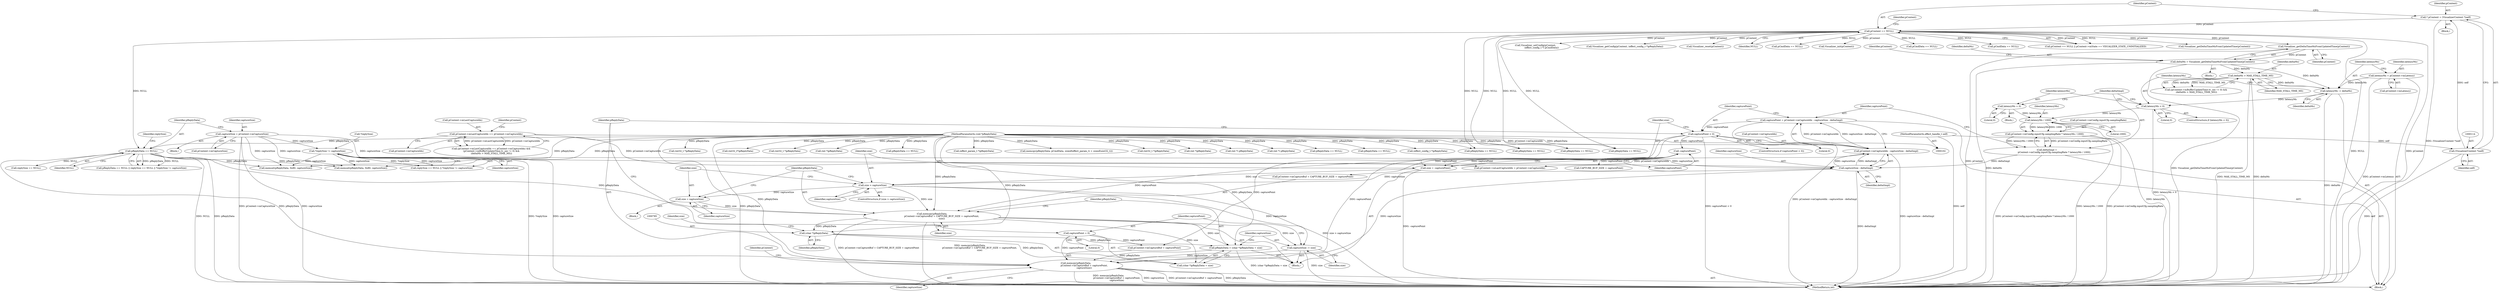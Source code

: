 digraph "0_Android_aeea52da00d210587fb3ed895de3d5f2e0264c88_11@API" {
"1000794" [label="(Call,memcpy(pReplyData,\n                       pContext->mCaptureBuf + capturePoint,\n                       captureSize))"];
"1000649" [label="(Call,pReplyData == NULL)"];
"1000108" [label="(MethodParameterIn,void *pReplyData)"];
"1000119" [label="(Call,pContext == NULL)"];
"1000111" [label="(Call,* pContext = (VisualizerContext *)self)"];
"1000113" [label="(Call,(VisualizerContext *)self)"];
"1000103" [label="(MethodParameterIn,effect_handle_t self)"];
"1000781" [label="(Call,pReplyData = (char *)pReplyData + size)"];
"1000784" [label="(Call,(char *)pReplyData)"];
"1000771" [label="(Call,memcpy(pReplyData,\n                           pContext->mCaptureBuf + CAPTURE_BUF_SIZE + capturePoint,\n                           size))"];
"1000761" [label="(Call,-capturePoint)"];
"1000754" [label="(Call,capturePoint < 0)"];
"1000744" [label="(Call,capturePoint = pContext->mCaptureIdx - captureSize - deltaSmpl)"];
"1000746" [label="(Call,pContext->mCaptureIdx - captureSize - deltaSmpl)"];
"1000678" [label="(Call,pContext->mLastCaptureIdx == pContext->mCaptureIdx)"];
"1000750" [label="(Call,captureSize - deltaSmpl)"];
"1000642" [label="(Call,captureSize = pContext->mCaptureSize)"];
"1000656" [label="(Call,*replySize != captureSize)"];
"1000730" [label="(Call,deltaSmpl =\n                    pContext->mConfig.inputCfg.samplingRate * latencyMs / 1000)"];
"1000732" [label="(Call,pContext->mConfig.inputCfg.samplingRate * latencyMs / 1000)"];
"1000740" [label="(Call,latencyMs / 1000)"];
"1000726" [label="(Call,latencyMs = 0)"];
"1000722" [label="(Call,latencyMs < 0)"];
"1000718" [label="(Call,latencyMs -= deltaMs)"];
"1000693" [label="(Call,deltaMs > MAX_STALL_TIME_MS)"];
"1000672" [label="(Call,deltaMs = Visualizer_getDeltaTimeMsFromUpdatedTime(pContext))"];
"1000674" [label="(Call,Visualizer_getDeltaTimeMsFromUpdatedTime(pContext))"];
"1000713" [label="(Call,latencyMs = pContext->mLatency)"];
"1000768" [label="(Call,size = captureSize)"];
"1000764" [label="(Call,size > captureSize)"];
"1000759" [label="(Call,size = -capturePoint)"];
"1000791" [label="(Call,capturePoint = 0)"];
"1000788" [label="(Call,captureSize -= size)"];
"1000781" [label="(Call,pReplyData = (char *)pReplyData + size)"];
"1000801" [label="(Identifier,captureSize)"];
"1000752" [label="(Identifier,deltaSmpl)"];
"1000769" [label="(Identifier,size)"];
"1000706" [label="(Call,memset(pReplyData, 0x80, captureSize))"];
"1000721" [label="(ControlStructure,if (latencyMs < 0))"];
"1000649" [label="(Call,pReplyData == NULL)"];
"1000113" [label="(Call,(VisualizerContext *)self)"];
"1000103" [label="(MethodParameterIn,effect_handle_t self)"];
"1000659" [label="(Identifier,captureSize)"];
"1000653" [label="(Call,replySize == NULL)"];
"1000713" [label="(Call,latencyMs = pContext->mLatency)"];
"1000751" [label="(Identifier,captureSize)"];
"1000724" [label="(Literal,0)"];
"1000194" [label="(Call,Visualizer_setConfig(pContext,\n                 (effect_config_t *) pCmdData))"];
"1000219" [label="(Call,Visualizer_getConfig(pContext, (effect_config_t *)pReplyData))"];
"1000678" [label="(Call,pContext->mLastCaptureIdx == pContext->mCaptureIdx)"];
"1000137" [label="(Call,pReplyData == NULL)"];
"1000694" [label="(Identifier,deltaMs)"];
"1000766" [label="(Identifier,captureSize)"];
"1000730" [label="(Call,deltaSmpl =\n                    pContext->mConfig.inputCfg.samplingRate * latencyMs / 1000)"];
"1000689" [label="(Identifier,pContext)"];
"1000777" [label="(Call,CAPTURE_BUF_SIZE + capturePoint)"];
"1000782" [label="(Identifier,pReplyData)"];
"1000654" [label="(Identifier,replySize)"];
"1000722" [label="(Call,latencyMs < 0)"];
"1000226" [label="(Call,Visualizer_reset(pContext))"];
"1000275" [label="(Call,pReplyData == NULL)"];
"1000714" [label="(Identifier,latencyMs)"];
"1000368" [label="(Call,(effect_param_t *)pReplyData)"];
"1000796" [label="(Call,pContext->mCaptureBuf + capturePoint)"];
"1000786" [label="(Identifier,pReplyData)"];
"1000804" [label="(Identifier,pContext)"];
"1000728" [label="(Literal,0)"];
"1000727" [label="(Identifier,latencyMs)"];
"1000121" [label="(Identifier,NULL)"];
"1000651" [label="(Identifier,NULL)"];
"1000811" [label="(Call,memset(pReplyData, 0x80, captureSize))"];
"1000746" [label="(Call,pContext->mCaptureIdx - captureSize - deltaSmpl)"];
"1000745" [label="(Identifier,capturePoint)"];
"1000788" [label="(Call,captureSize -= size)"];
"1000759" [label="(Call,size = -capturePoint)"];
"1000682" [label="(Call,pContext->mCaptureIdx)"];
"1000790" [label="(Identifier,size)"];
"1000732" [label="(Call,pContext->mConfig.inputCfg.samplingRate * latencyMs / 1000)"];
"1000767" [label="(Block,)"];
"1000720" [label="(Identifier,deltaMs)"];
"1000726" [label="(Call,latencyMs = 0)"];
"1000319" [label="(Call,pCmdData == NULL)"];
"1000115" [label="(Identifier,self)"];
"1000673" [label="(Identifier,deltaMs)"];
"1000718" [label="(Call,latencyMs -= deltaMs)"];
"1000754" [label="(Call,capturePoint < 0)"];
"1000357" [label="(Call,memcpy(pReplyData, pCmdData, sizeof(effect_param_t) + sizeof(uint32_t)))"];
"1000529" [label="(Call,(int32_t *)pReplyData)"];
"1000789" [label="(Identifier,captureSize)"];
"1000644" [label="(Call,pContext->mCaptureSize)"];
"1000111" [label="(Call,* pContext = (VisualizerContext *)self)"];
"1000652" [label="(Call,replySize == NULL || *replySize != captureSize)"];
"1000267" [label="(Call,(int *)pReplyData)"];
"1000155" [label="(Call,(int *) pReplyData)"];
"1000108" [label="(MethodParameterIn,void *pReplyData)"];
"1000711" [label="(Block,)"];
"1000203" [label="(Call,pReplyData == NULL)"];
"1000733" [label="(Call,pContext->mConfig.inputCfg.samplingRate)"];
"1000761" [label="(Call,-capturePoint)"];
"1000723" [label="(Identifier,latencyMs)"];
"1000191" [label="(Call,(int *) pReplyData)"];
"1000791" [label="(Call,capturePoint = 0)"];
"1000685" [label="(Call,(pContext->mBufferUpdateTime.tv_sec != 0) &&\n (deltaMs > MAX_STALL_TIME_MS))"];
"1000695" [label="(Identifier,MAX_STALL_TIME_MS)"];
"1000511" [label="(Call,pReplyData == NULL)"];
"1000333" [label="(Call,pReplyData == NULL)"];
"1000770" [label="(Identifier,captureSize)"];
"1000650" [label="(Identifier,pReplyData)"];
"1000741" [label="(Identifier,latencyMs)"];
"1000802" [label="(Call,pContext->mLastCaptureIdx = pContext->mCaptureIdx)"];
"1000792" [label="(Identifier,capturePoint)"];
"1000124" [label="(Identifier,pContext)"];
"1000640" [label="(Block,)"];
"1000158" [label="(Call,Visualizer_init(pContext))"];
"1000675" [label="(Identifier,pContext)"];
"1000740" [label="(Call,latencyMs / 1000)"];
"1000757" [label="(Block,)"];
"1000744" [label="(Call,capturePoint = pContext->mCaptureIdx - captureSize - deltaSmpl)"];
"1000232" [label="(Call,pReplyData == NULL)"];
"1000112" [label="(Identifier,pContext)"];
"1000742" [label="(Literal,1000)"];
"1000221" [label="(Call,(effect_config_t *)pReplyData)"];
"1000784" [label="(Call,(char *)pReplyData)"];
"1000164" [label="(Call,pCmdData == NULL)"];
"1000494" [label="(Call,pCmdData == NULL)"];
"1000672" [label="(Call,deltaMs = Visualizer_getDeltaTimeMsFromUpdatedTime(pContext))"];
"1000765" [label="(Identifier,size)"];
"1000629" [label="(Call,(int32_t *)pReplyData)"];
"1000118" [label="(Call,pContext == NULL || pContext->mState == VISUALIZER_STATE_UNINITIALIZED)"];
"1001028" [label="(MethodReturn,int)"];
"1000794" [label="(Call,memcpy(pReplyData,\n                       pContext->mCaptureBuf + capturePoint,\n                       captureSize))"];
"1000731" [label="(Identifier,deltaSmpl)"];
"1000753" [label="(ControlStructure,if (capturePoint < 0))"];
"1000119" [label="(Call,pContext == NULL)"];
"1000750" [label="(Call,captureSize - deltaSmpl)"];
"1000120" [label="(Identifier,pContext)"];
"1000715" [label="(Call,pContext->mLatency)"];
"1000643" [label="(Identifier,captureSize)"];
"1000958" [label="(Call,(int32_t*)pReplyData)"];
"1000833" [label="(Call,Visualizer_getDeltaTimeMsFromUpdatedTime(pContext))"];
"1000719" [label="(Identifier,latencyMs)"];
"1000693" [label="(Call,deltaMs > MAX_STALL_TIME_MS)"];
"1000674" [label="(Call,Visualizer_getDeltaTimeMsFromUpdatedTime(pContext))"];
"1000772" [label="(Identifier,pReplyData)"];
"1000556" [label="(Call,(int32_t *)pReplyData)"];
"1000677" [label="(Call,(pContext->mLastCaptureIdx == pContext->mCaptureIdx) &&\n (pContext->mBufferUpdateTime.tv_sec != 0) &&\n (deltaMs > MAX_STALL_TIME_MS))"];
"1000656" [label="(Call,*replySize != captureSize)"];
"1000670" [label="(Block,)"];
"1000793" [label="(Literal,0)"];
"1000756" [label="(Literal,0)"];
"1000783" [label="(Call,(char *)pReplyData + size)"];
"1000763" [label="(ControlStructure,if (size > captureSize))"];
"1000773" [label="(Call,pContext->mCaptureBuf + CAPTURE_BUF_SIZE + capturePoint)"];
"1000310" [label="(Call,(int *)pReplyData)"];
"1000657" [label="(Call,*replySize)"];
"1000764" [label="(Call,size > captureSize)"];
"1000642" [label="(Call,captureSize = pContext->mCaptureSize)"];
"1000795" [label="(Identifier,pReplyData)"];
"1000780" [label="(Identifier,size)"];
"1000771" [label="(Call,memcpy(pReplyData,\n                           pContext->mCaptureBuf + CAPTURE_BUF_SIZE + capturePoint,\n                           size))"];
"1000755" [label="(Identifier,capturePoint)"];
"1000760" [label="(Identifier,size)"];
"1000648" [label="(Call,pReplyData == NULL || replySize == NULL || *replySize != captureSize)"];
"1000768" [label="(Call,size = captureSize)"];
"1000679" [label="(Call,pContext->mLastCaptureIdx)"];
"1000109" [label="(Block,)"];
"1000787" [label="(Identifier,size)"];
"1000680" [label="(Identifier,pContext)"];
"1000762" [label="(Identifier,capturePoint)"];
"1000173" [label="(Call,pReplyData == NULL)"];
"1000725" [label="(Block,)"];
"1000747" [label="(Call,pContext->mCaptureIdx)"];
"1000794" -> "1000711"  [label="AST: "];
"1000794" -> "1000801"  [label="CFG: "];
"1000795" -> "1000794"  [label="AST: "];
"1000796" -> "1000794"  [label="AST: "];
"1000801" -> "1000794"  [label="AST: "];
"1000804" -> "1000794"  [label="CFG: "];
"1000794" -> "1001028"  [label="DDG: pContext->mCaptureBuf + capturePoint"];
"1000794" -> "1001028"  [label="DDG: pReplyData"];
"1000794" -> "1001028"  [label="DDG: memcpy(pReplyData,\n                       pContext->mCaptureBuf + capturePoint,\n                       captureSize)"];
"1000794" -> "1001028"  [label="DDG: captureSize"];
"1000649" -> "1000794"  [label="DDG: pReplyData"];
"1000781" -> "1000794"  [label="DDG: pReplyData"];
"1000108" -> "1000794"  [label="DDG: pReplyData"];
"1000791" -> "1000794"  [label="DDG: capturePoint"];
"1000754" -> "1000794"  [label="DDG: capturePoint"];
"1000750" -> "1000794"  [label="DDG: captureSize"];
"1000788" -> "1000794"  [label="DDG: captureSize"];
"1000649" -> "1000648"  [label="AST: "];
"1000649" -> "1000651"  [label="CFG: "];
"1000650" -> "1000649"  [label="AST: "];
"1000651" -> "1000649"  [label="AST: "];
"1000654" -> "1000649"  [label="CFG: "];
"1000648" -> "1000649"  [label="CFG: "];
"1000649" -> "1001028"  [label="DDG: pReplyData"];
"1000649" -> "1001028"  [label="DDG: NULL"];
"1000649" -> "1000648"  [label="DDG: pReplyData"];
"1000649" -> "1000648"  [label="DDG: NULL"];
"1000108" -> "1000649"  [label="DDG: pReplyData"];
"1000119" -> "1000649"  [label="DDG: NULL"];
"1000649" -> "1000653"  [label="DDG: NULL"];
"1000649" -> "1000706"  [label="DDG: pReplyData"];
"1000649" -> "1000771"  [label="DDG: pReplyData"];
"1000649" -> "1000811"  [label="DDG: pReplyData"];
"1000108" -> "1000102"  [label="AST: "];
"1000108" -> "1001028"  [label="DDG: pReplyData"];
"1000108" -> "1000137"  [label="DDG: pReplyData"];
"1000108" -> "1000155"  [label="DDG: pReplyData"];
"1000108" -> "1000173"  [label="DDG: pReplyData"];
"1000108" -> "1000191"  [label="DDG: pReplyData"];
"1000108" -> "1000203"  [label="DDG: pReplyData"];
"1000108" -> "1000221"  [label="DDG: pReplyData"];
"1000108" -> "1000232"  [label="DDG: pReplyData"];
"1000108" -> "1000267"  [label="DDG: pReplyData"];
"1000108" -> "1000275"  [label="DDG: pReplyData"];
"1000108" -> "1000310"  [label="DDG: pReplyData"];
"1000108" -> "1000333"  [label="DDG: pReplyData"];
"1000108" -> "1000357"  [label="DDG: pReplyData"];
"1000108" -> "1000368"  [label="DDG: pReplyData"];
"1000108" -> "1000511"  [label="DDG: pReplyData"];
"1000108" -> "1000529"  [label="DDG: pReplyData"];
"1000108" -> "1000556"  [label="DDG: pReplyData"];
"1000108" -> "1000629"  [label="DDG: pReplyData"];
"1000108" -> "1000706"  [label="DDG: pReplyData"];
"1000108" -> "1000771"  [label="DDG: pReplyData"];
"1000108" -> "1000781"  [label="DDG: pReplyData"];
"1000108" -> "1000784"  [label="DDG: pReplyData"];
"1000108" -> "1000811"  [label="DDG: pReplyData"];
"1000108" -> "1000958"  [label="DDG: pReplyData"];
"1000119" -> "1000118"  [label="AST: "];
"1000119" -> "1000121"  [label="CFG: "];
"1000120" -> "1000119"  [label="AST: "];
"1000121" -> "1000119"  [label="AST: "];
"1000124" -> "1000119"  [label="CFG: "];
"1000118" -> "1000119"  [label="CFG: "];
"1000119" -> "1001028"  [label="DDG: NULL"];
"1000119" -> "1001028"  [label="DDG: pContext"];
"1000119" -> "1000118"  [label="DDG: pContext"];
"1000119" -> "1000118"  [label="DDG: NULL"];
"1000111" -> "1000119"  [label="DDG: pContext"];
"1000119" -> "1000137"  [label="DDG: NULL"];
"1000119" -> "1000158"  [label="DDG: pContext"];
"1000119" -> "1000164"  [label="DDG: NULL"];
"1000119" -> "1000194"  [label="DDG: pContext"];
"1000119" -> "1000203"  [label="DDG: NULL"];
"1000119" -> "1000219"  [label="DDG: pContext"];
"1000119" -> "1000226"  [label="DDG: pContext"];
"1000119" -> "1000232"  [label="DDG: NULL"];
"1000119" -> "1000275"  [label="DDG: NULL"];
"1000119" -> "1000319"  [label="DDG: NULL"];
"1000119" -> "1000494"  [label="DDG: NULL"];
"1000119" -> "1000674"  [label="DDG: pContext"];
"1000119" -> "1000833"  [label="DDG: pContext"];
"1000111" -> "1000109"  [label="AST: "];
"1000111" -> "1000113"  [label="CFG: "];
"1000112" -> "1000111"  [label="AST: "];
"1000113" -> "1000111"  [label="AST: "];
"1000120" -> "1000111"  [label="CFG: "];
"1000111" -> "1001028"  [label="DDG: (VisualizerContext *)self"];
"1000113" -> "1000111"  [label="DDG: self"];
"1000113" -> "1000115"  [label="CFG: "];
"1000114" -> "1000113"  [label="AST: "];
"1000115" -> "1000113"  [label="AST: "];
"1000113" -> "1001028"  [label="DDG: self"];
"1000103" -> "1000113"  [label="DDG: self"];
"1000103" -> "1000102"  [label="AST: "];
"1000103" -> "1001028"  [label="DDG: self"];
"1000781" -> "1000757"  [label="AST: "];
"1000781" -> "1000783"  [label="CFG: "];
"1000782" -> "1000781"  [label="AST: "];
"1000783" -> "1000781"  [label="AST: "];
"1000789" -> "1000781"  [label="CFG: "];
"1000781" -> "1001028"  [label="DDG: (char *)pReplyData + size"];
"1000784" -> "1000781"  [label="DDG: pReplyData"];
"1000771" -> "1000781"  [label="DDG: size"];
"1000784" -> "1000783"  [label="AST: "];
"1000784" -> "1000786"  [label="CFG: "];
"1000785" -> "1000784"  [label="AST: "];
"1000786" -> "1000784"  [label="AST: "];
"1000787" -> "1000784"  [label="CFG: "];
"1000784" -> "1000783"  [label="DDG: pReplyData"];
"1000771" -> "1000784"  [label="DDG: pReplyData"];
"1000771" -> "1000757"  [label="AST: "];
"1000771" -> "1000780"  [label="CFG: "];
"1000772" -> "1000771"  [label="AST: "];
"1000773" -> "1000771"  [label="AST: "];
"1000780" -> "1000771"  [label="AST: "];
"1000782" -> "1000771"  [label="CFG: "];
"1000771" -> "1001028"  [label="DDG: pContext->mCaptureBuf + CAPTURE_BUF_SIZE + capturePoint"];
"1000771" -> "1001028"  [label="DDG: memcpy(pReplyData,\n                           pContext->mCaptureBuf + CAPTURE_BUF_SIZE + capturePoint,\n                           size)"];
"1000761" -> "1000771"  [label="DDG: capturePoint"];
"1000768" -> "1000771"  [label="DDG: size"];
"1000764" -> "1000771"  [label="DDG: size"];
"1000771" -> "1000783"  [label="DDG: size"];
"1000771" -> "1000788"  [label="DDG: size"];
"1000761" -> "1000759"  [label="AST: "];
"1000761" -> "1000762"  [label="CFG: "];
"1000762" -> "1000761"  [label="AST: "];
"1000759" -> "1000761"  [label="CFG: "];
"1000761" -> "1000759"  [label="DDG: capturePoint"];
"1000754" -> "1000761"  [label="DDG: capturePoint"];
"1000761" -> "1000773"  [label="DDG: capturePoint"];
"1000761" -> "1000777"  [label="DDG: capturePoint"];
"1000754" -> "1000753"  [label="AST: "];
"1000754" -> "1000756"  [label="CFG: "];
"1000755" -> "1000754"  [label="AST: "];
"1000756" -> "1000754"  [label="AST: "];
"1000760" -> "1000754"  [label="CFG: "];
"1000795" -> "1000754"  [label="CFG: "];
"1000754" -> "1001028"  [label="DDG: capturePoint < 0"];
"1000744" -> "1000754"  [label="DDG: capturePoint"];
"1000754" -> "1000796"  [label="DDG: capturePoint"];
"1000744" -> "1000711"  [label="AST: "];
"1000744" -> "1000746"  [label="CFG: "];
"1000745" -> "1000744"  [label="AST: "];
"1000746" -> "1000744"  [label="AST: "];
"1000755" -> "1000744"  [label="CFG: "];
"1000744" -> "1001028"  [label="DDG: pContext->mCaptureIdx - captureSize - deltaSmpl"];
"1000746" -> "1000744"  [label="DDG: pContext->mCaptureIdx"];
"1000746" -> "1000744"  [label="DDG: captureSize - deltaSmpl"];
"1000746" -> "1000750"  [label="CFG: "];
"1000747" -> "1000746"  [label="AST: "];
"1000750" -> "1000746"  [label="AST: "];
"1000746" -> "1001028"  [label="DDG: captureSize - deltaSmpl"];
"1000678" -> "1000746"  [label="DDG: pContext->mCaptureIdx"];
"1000750" -> "1000746"  [label="DDG: captureSize"];
"1000750" -> "1000746"  [label="DDG: deltaSmpl"];
"1000746" -> "1000802"  [label="DDG: pContext->mCaptureIdx"];
"1000678" -> "1000677"  [label="AST: "];
"1000678" -> "1000682"  [label="CFG: "];
"1000679" -> "1000678"  [label="AST: "];
"1000682" -> "1000678"  [label="AST: "];
"1000689" -> "1000678"  [label="CFG: "];
"1000677" -> "1000678"  [label="CFG: "];
"1000678" -> "1000677"  [label="DDG: pContext->mLastCaptureIdx"];
"1000678" -> "1000677"  [label="DDG: pContext->mCaptureIdx"];
"1000678" -> "1000802"  [label="DDG: pContext->mCaptureIdx"];
"1000750" -> "1000752"  [label="CFG: "];
"1000751" -> "1000750"  [label="AST: "];
"1000752" -> "1000750"  [label="AST: "];
"1000750" -> "1001028"  [label="DDG: deltaSmpl"];
"1000642" -> "1000750"  [label="DDG: captureSize"];
"1000656" -> "1000750"  [label="DDG: captureSize"];
"1000730" -> "1000750"  [label="DDG: deltaSmpl"];
"1000750" -> "1000764"  [label="DDG: captureSize"];
"1000642" -> "1000640"  [label="AST: "];
"1000642" -> "1000644"  [label="CFG: "];
"1000643" -> "1000642"  [label="AST: "];
"1000644" -> "1000642"  [label="AST: "];
"1000650" -> "1000642"  [label="CFG: "];
"1000642" -> "1001028"  [label="DDG: captureSize"];
"1000642" -> "1001028"  [label="DDG: pContext->mCaptureSize"];
"1000642" -> "1000656"  [label="DDG: captureSize"];
"1000642" -> "1000706"  [label="DDG: captureSize"];
"1000642" -> "1000811"  [label="DDG: captureSize"];
"1000656" -> "1000652"  [label="AST: "];
"1000656" -> "1000659"  [label="CFG: "];
"1000657" -> "1000656"  [label="AST: "];
"1000659" -> "1000656"  [label="AST: "];
"1000652" -> "1000656"  [label="CFG: "];
"1000656" -> "1001028"  [label="DDG: captureSize"];
"1000656" -> "1001028"  [label="DDG: *replySize"];
"1000656" -> "1000652"  [label="DDG: *replySize"];
"1000656" -> "1000652"  [label="DDG: captureSize"];
"1000656" -> "1000706"  [label="DDG: captureSize"];
"1000656" -> "1000811"  [label="DDG: captureSize"];
"1000730" -> "1000711"  [label="AST: "];
"1000730" -> "1000732"  [label="CFG: "];
"1000731" -> "1000730"  [label="AST: "];
"1000732" -> "1000730"  [label="AST: "];
"1000745" -> "1000730"  [label="CFG: "];
"1000730" -> "1001028"  [label="DDG: pContext->mConfig.inputCfg.samplingRate * latencyMs / 1000"];
"1000732" -> "1000730"  [label="DDG: pContext->mConfig.inputCfg.samplingRate"];
"1000732" -> "1000730"  [label="DDG: latencyMs / 1000"];
"1000732" -> "1000740"  [label="CFG: "];
"1000733" -> "1000732"  [label="AST: "];
"1000740" -> "1000732"  [label="AST: "];
"1000732" -> "1001028"  [label="DDG: latencyMs / 1000"];
"1000732" -> "1001028"  [label="DDG: pContext->mConfig.inputCfg.samplingRate"];
"1000740" -> "1000732"  [label="DDG: latencyMs"];
"1000740" -> "1000732"  [label="DDG: 1000"];
"1000740" -> "1000742"  [label="CFG: "];
"1000741" -> "1000740"  [label="AST: "];
"1000742" -> "1000740"  [label="AST: "];
"1000740" -> "1001028"  [label="DDG: latencyMs"];
"1000726" -> "1000740"  [label="DDG: latencyMs"];
"1000722" -> "1000740"  [label="DDG: latencyMs"];
"1000726" -> "1000725"  [label="AST: "];
"1000726" -> "1000728"  [label="CFG: "];
"1000727" -> "1000726"  [label="AST: "];
"1000728" -> "1000726"  [label="AST: "];
"1000731" -> "1000726"  [label="CFG: "];
"1000722" -> "1000721"  [label="AST: "];
"1000722" -> "1000724"  [label="CFG: "];
"1000723" -> "1000722"  [label="AST: "];
"1000724" -> "1000722"  [label="AST: "];
"1000727" -> "1000722"  [label="CFG: "];
"1000731" -> "1000722"  [label="CFG: "];
"1000722" -> "1001028"  [label="DDG: latencyMs < 0"];
"1000718" -> "1000722"  [label="DDG: latencyMs"];
"1000718" -> "1000711"  [label="AST: "];
"1000718" -> "1000720"  [label="CFG: "];
"1000719" -> "1000718"  [label="AST: "];
"1000720" -> "1000718"  [label="AST: "];
"1000723" -> "1000718"  [label="CFG: "];
"1000718" -> "1001028"  [label="DDG: deltaMs"];
"1000693" -> "1000718"  [label="DDG: deltaMs"];
"1000672" -> "1000718"  [label="DDG: deltaMs"];
"1000713" -> "1000718"  [label="DDG: latencyMs"];
"1000693" -> "1000685"  [label="AST: "];
"1000693" -> "1000695"  [label="CFG: "];
"1000694" -> "1000693"  [label="AST: "];
"1000695" -> "1000693"  [label="AST: "];
"1000685" -> "1000693"  [label="CFG: "];
"1000693" -> "1001028"  [label="DDG: MAX_STALL_TIME_MS"];
"1000693" -> "1001028"  [label="DDG: deltaMs"];
"1000693" -> "1000685"  [label="DDG: deltaMs"];
"1000693" -> "1000685"  [label="DDG: MAX_STALL_TIME_MS"];
"1000672" -> "1000693"  [label="DDG: deltaMs"];
"1000672" -> "1000670"  [label="AST: "];
"1000672" -> "1000674"  [label="CFG: "];
"1000673" -> "1000672"  [label="AST: "];
"1000674" -> "1000672"  [label="AST: "];
"1000680" -> "1000672"  [label="CFG: "];
"1000672" -> "1001028"  [label="DDG: Visualizer_getDeltaTimeMsFromUpdatedTime(pContext)"];
"1000672" -> "1001028"  [label="DDG: deltaMs"];
"1000674" -> "1000672"  [label="DDG: pContext"];
"1000674" -> "1000675"  [label="CFG: "];
"1000675" -> "1000674"  [label="AST: "];
"1000674" -> "1001028"  [label="DDG: pContext"];
"1000713" -> "1000711"  [label="AST: "];
"1000713" -> "1000715"  [label="CFG: "];
"1000714" -> "1000713"  [label="AST: "];
"1000715" -> "1000713"  [label="AST: "];
"1000719" -> "1000713"  [label="CFG: "];
"1000713" -> "1001028"  [label="DDG: pContext->mLatency"];
"1000768" -> "1000767"  [label="AST: "];
"1000768" -> "1000770"  [label="CFG: "];
"1000769" -> "1000768"  [label="AST: "];
"1000770" -> "1000768"  [label="AST: "];
"1000772" -> "1000768"  [label="CFG: "];
"1000764" -> "1000768"  [label="DDG: captureSize"];
"1000764" -> "1000763"  [label="AST: "];
"1000764" -> "1000766"  [label="CFG: "];
"1000765" -> "1000764"  [label="AST: "];
"1000766" -> "1000764"  [label="AST: "];
"1000769" -> "1000764"  [label="CFG: "];
"1000772" -> "1000764"  [label="CFG: "];
"1000764" -> "1001028"  [label="DDG: size > captureSize"];
"1000759" -> "1000764"  [label="DDG: size"];
"1000764" -> "1000788"  [label="DDG: captureSize"];
"1000759" -> "1000757"  [label="AST: "];
"1000760" -> "1000759"  [label="AST: "];
"1000765" -> "1000759"  [label="CFG: "];
"1000759" -> "1001028"  [label="DDG: -capturePoint"];
"1000791" -> "1000757"  [label="AST: "];
"1000791" -> "1000793"  [label="CFG: "];
"1000792" -> "1000791"  [label="AST: "];
"1000793" -> "1000791"  [label="AST: "];
"1000795" -> "1000791"  [label="CFG: "];
"1000791" -> "1000796"  [label="DDG: capturePoint"];
"1000788" -> "1000757"  [label="AST: "];
"1000788" -> "1000790"  [label="CFG: "];
"1000789" -> "1000788"  [label="AST: "];
"1000790" -> "1000788"  [label="AST: "];
"1000792" -> "1000788"  [label="CFG: "];
"1000788" -> "1001028"  [label="DDG: size"];
}
